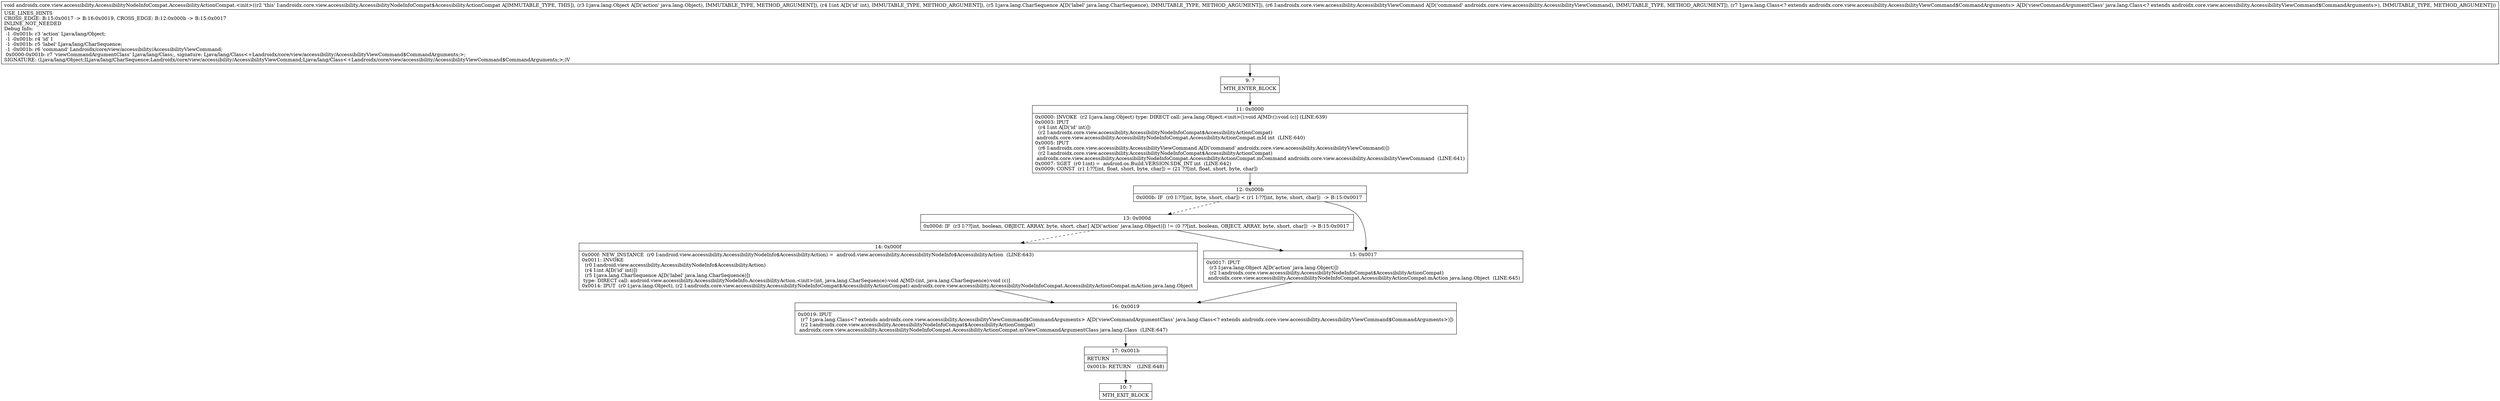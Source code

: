 digraph "CFG forandroidx.core.view.accessibility.AccessibilityNodeInfoCompat.AccessibilityActionCompat.\<init\>(Ljava\/lang\/Object;ILjava\/lang\/CharSequence;Landroidx\/core\/view\/accessibility\/AccessibilityViewCommand;Ljava\/lang\/Class;)V" {
Node_9 [shape=record,label="{9\:\ ?|MTH_ENTER_BLOCK\l}"];
Node_11 [shape=record,label="{11\:\ 0x0000|0x0000: INVOKE  (r2 I:java.lang.Object) type: DIRECT call: java.lang.Object.\<init\>():void A[MD:():void (c)] (LINE:639)\l0x0003: IPUT  \l  (r4 I:int A[D('id' int)])\l  (r2 I:androidx.core.view.accessibility.AccessibilityNodeInfoCompat$AccessibilityActionCompat)\l androidx.core.view.accessibility.AccessibilityNodeInfoCompat.AccessibilityActionCompat.mId int  (LINE:640)\l0x0005: IPUT  \l  (r6 I:androidx.core.view.accessibility.AccessibilityViewCommand A[D('command' androidx.core.view.accessibility.AccessibilityViewCommand)])\l  (r2 I:androidx.core.view.accessibility.AccessibilityNodeInfoCompat$AccessibilityActionCompat)\l androidx.core.view.accessibility.AccessibilityNodeInfoCompat.AccessibilityActionCompat.mCommand androidx.core.view.accessibility.AccessibilityViewCommand  (LINE:641)\l0x0007: SGET  (r0 I:int) =  android.os.Build.VERSION.SDK_INT int  (LINE:642)\l0x0009: CONST  (r1 I:??[int, float, short, byte, char]) = (21 ??[int, float, short, byte, char]) \l}"];
Node_12 [shape=record,label="{12\:\ 0x000b|0x000b: IF  (r0 I:??[int, byte, short, char]) \< (r1 I:??[int, byte, short, char])  \-\> B:15:0x0017 \l}"];
Node_13 [shape=record,label="{13\:\ 0x000d|0x000d: IF  (r3 I:??[int, boolean, OBJECT, ARRAY, byte, short, char] A[D('action' java.lang.Object)]) != (0 ??[int, boolean, OBJECT, ARRAY, byte, short, char])  \-\> B:15:0x0017 \l}"];
Node_14 [shape=record,label="{14\:\ 0x000f|0x000f: NEW_INSTANCE  (r0 I:android.view.accessibility.AccessibilityNodeInfo$AccessibilityAction) =  android.view.accessibility.AccessibilityNodeInfo$AccessibilityAction  (LINE:643)\l0x0011: INVOKE  \l  (r0 I:android.view.accessibility.AccessibilityNodeInfo$AccessibilityAction)\l  (r4 I:int A[D('id' int)])\l  (r5 I:java.lang.CharSequence A[D('label' java.lang.CharSequence)])\l type: DIRECT call: android.view.accessibility.AccessibilityNodeInfo.AccessibilityAction.\<init\>(int, java.lang.CharSequence):void A[MD:(int, java.lang.CharSequence):void (c)]\l0x0014: IPUT  (r0 I:java.lang.Object), (r2 I:androidx.core.view.accessibility.AccessibilityNodeInfoCompat$AccessibilityActionCompat) androidx.core.view.accessibility.AccessibilityNodeInfoCompat.AccessibilityActionCompat.mAction java.lang.Object \l}"];
Node_16 [shape=record,label="{16\:\ 0x0019|0x0019: IPUT  \l  (r7 I:java.lang.Class\<? extends androidx.core.view.accessibility.AccessibilityViewCommand$CommandArguments\> A[D('viewCommandArgumentClass' java.lang.Class\<? extends androidx.core.view.accessibility.AccessibilityViewCommand$CommandArguments\>)])\l  (r2 I:androidx.core.view.accessibility.AccessibilityNodeInfoCompat$AccessibilityActionCompat)\l androidx.core.view.accessibility.AccessibilityNodeInfoCompat.AccessibilityActionCompat.mViewCommandArgumentClass java.lang.Class  (LINE:647)\l}"];
Node_17 [shape=record,label="{17\:\ 0x001b|RETURN\l|0x001b: RETURN    (LINE:648)\l}"];
Node_10 [shape=record,label="{10\:\ ?|MTH_EXIT_BLOCK\l}"];
Node_15 [shape=record,label="{15\:\ 0x0017|0x0017: IPUT  \l  (r3 I:java.lang.Object A[D('action' java.lang.Object)])\l  (r2 I:androidx.core.view.accessibility.AccessibilityNodeInfoCompat$AccessibilityActionCompat)\l androidx.core.view.accessibility.AccessibilityNodeInfoCompat.AccessibilityActionCompat.mAction java.lang.Object  (LINE:645)\l}"];
MethodNode[shape=record,label="{void androidx.core.view.accessibility.AccessibilityNodeInfoCompat.AccessibilityActionCompat.\<init\>((r2 'this' I:androidx.core.view.accessibility.AccessibilityNodeInfoCompat$AccessibilityActionCompat A[IMMUTABLE_TYPE, THIS]), (r3 I:java.lang.Object A[D('action' java.lang.Object), IMMUTABLE_TYPE, METHOD_ARGUMENT]), (r4 I:int A[D('id' int), IMMUTABLE_TYPE, METHOD_ARGUMENT]), (r5 I:java.lang.CharSequence A[D('label' java.lang.CharSequence), IMMUTABLE_TYPE, METHOD_ARGUMENT]), (r6 I:androidx.core.view.accessibility.AccessibilityViewCommand A[D('command' androidx.core.view.accessibility.AccessibilityViewCommand), IMMUTABLE_TYPE, METHOD_ARGUMENT]), (r7 I:java.lang.Class\<? extends androidx.core.view.accessibility.AccessibilityViewCommand$CommandArguments\> A[D('viewCommandArgumentClass' java.lang.Class\<? extends androidx.core.view.accessibility.AccessibilityViewCommand$CommandArguments\>), IMMUTABLE_TYPE, METHOD_ARGUMENT]))  | USE_LINES_HINTS\lCROSS_EDGE: B:15:0x0017 \-\> B:16:0x0019, CROSS_EDGE: B:12:0x000b \-\> B:15:0x0017\lINLINE_NOT_NEEDED\lDebug Info:\l  \-1 \-0x001b: r3 'action' Ljava\/lang\/Object;\l  \-1 \-0x001b: r4 'id' I\l  \-1 \-0x001b: r5 'label' Ljava\/lang\/CharSequence;\l  \-1 \-0x001b: r6 'command' Landroidx\/core\/view\/accessibility\/AccessibilityViewCommand;\l  0x0000\-0x001b: r7 'viewCommandArgumentClass' Ljava\/lang\/Class;, signature: Ljava\/lang\/Class\<+Landroidx\/core\/view\/accessibility\/AccessibilityViewCommand$CommandArguments;\>;\lSIGNATURE: (Ljava\/lang\/Object;ILjava\/lang\/CharSequence;Landroidx\/core\/view\/accessibility\/AccessibilityViewCommand;Ljava\/lang\/Class\<+Landroidx\/core\/view\/accessibility\/AccessibilityViewCommand$CommandArguments;\>;)V\l}"];
MethodNode -> Node_9;Node_9 -> Node_11;
Node_11 -> Node_12;
Node_12 -> Node_13[style=dashed];
Node_12 -> Node_15;
Node_13 -> Node_14[style=dashed];
Node_13 -> Node_15;
Node_14 -> Node_16;
Node_16 -> Node_17;
Node_17 -> Node_10;
Node_15 -> Node_16;
}

